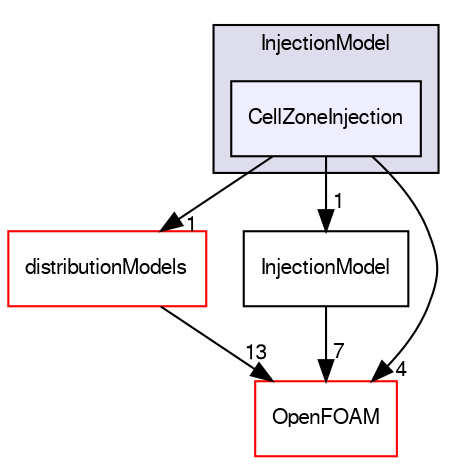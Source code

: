 digraph "src/lagrangian/intermediate/submodels/Kinematic/InjectionModel/CellZoneInjection" {
  bgcolor=transparent;
  compound=true
  node [ fontsize="10", fontname="FreeSans"];
  edge [ labelfontsize="10", labelfontname="FreeSans"];
  subgraph clusterdir_2c52a1c2f0c7ead309c5b735cade1a7e {
    graph [ bgcolor="#ddddee", pencolor="black", label="InjectionModel" fontname="FreeSans", fontsize="10", URL="dir_2c52a1c2f0c7ead309c5b735cade1a7e.html"]
  dir_a42bd165eab1613d121791d810d804e8 [shape=box, label="CellZoneInjection", style="filled", fillcolor="#eeeeff", pencolor="black", URL="dir_a42bd165eab1613d121791d810d804e8.html"];
  }
  dir_d6927c2879faa997b7d01c6ca71e518d [shape=box label="distributionModels" color="red" URL="dir_d6927c2879faa997b7d01c6ca71e518d.html"];
  dir_ee3de75dfe155d4ca6e4529231428527 [shape=box label="InjectionModel" URL="dir_ee3de75dfe155d4ca6e4529231428527.html"];
  dir_c5473ff19b20e6ec4dfe5c310b3778a8 [shape=box label="OpenFOAM" color="red" URL="dir_c5473ff19b20e6ec4dfe5c310b3778a8.html"];
  dir_d6927c2879faa997b7d01c6ca71e518d->dir_c5473ff19b20e6ec4dfe5c310b3778a8 [headlabel="13", labeldistance=1.5 headhref="dir_001211_001732.html"];
  dir_ee3de75dfe155d4ca6e4529231428527->dir_c5473ff19b20e6ec4dfe5c310b3778a8 [headlabel="7", labeldistance=1.5 headhref="dir_001359_001732.html"];
  dir_a42bd165eab1613d121791d810d804e8->dir_d6927c2879faa997b7d01c6ca71e518d [headlabel="1", labeldistance=1.5 headhref="dir_001354_001211.html"];
  dir_a42bd165eab1613d121791d810d804e8->dir_ee3de75dfe155d4ca6e4529231428527 [headlabel="1", labeldistance=1.5 headhref="dir_001354_001359.html"];
  dir_a42bd165eab1613d121791d810d804e8->dir_c5473ff19b20e6ec4dfe5c310b3778a8 [headlabel="4", labeldistance=1.5 headhref="dir_001354_001732.html"];
}
